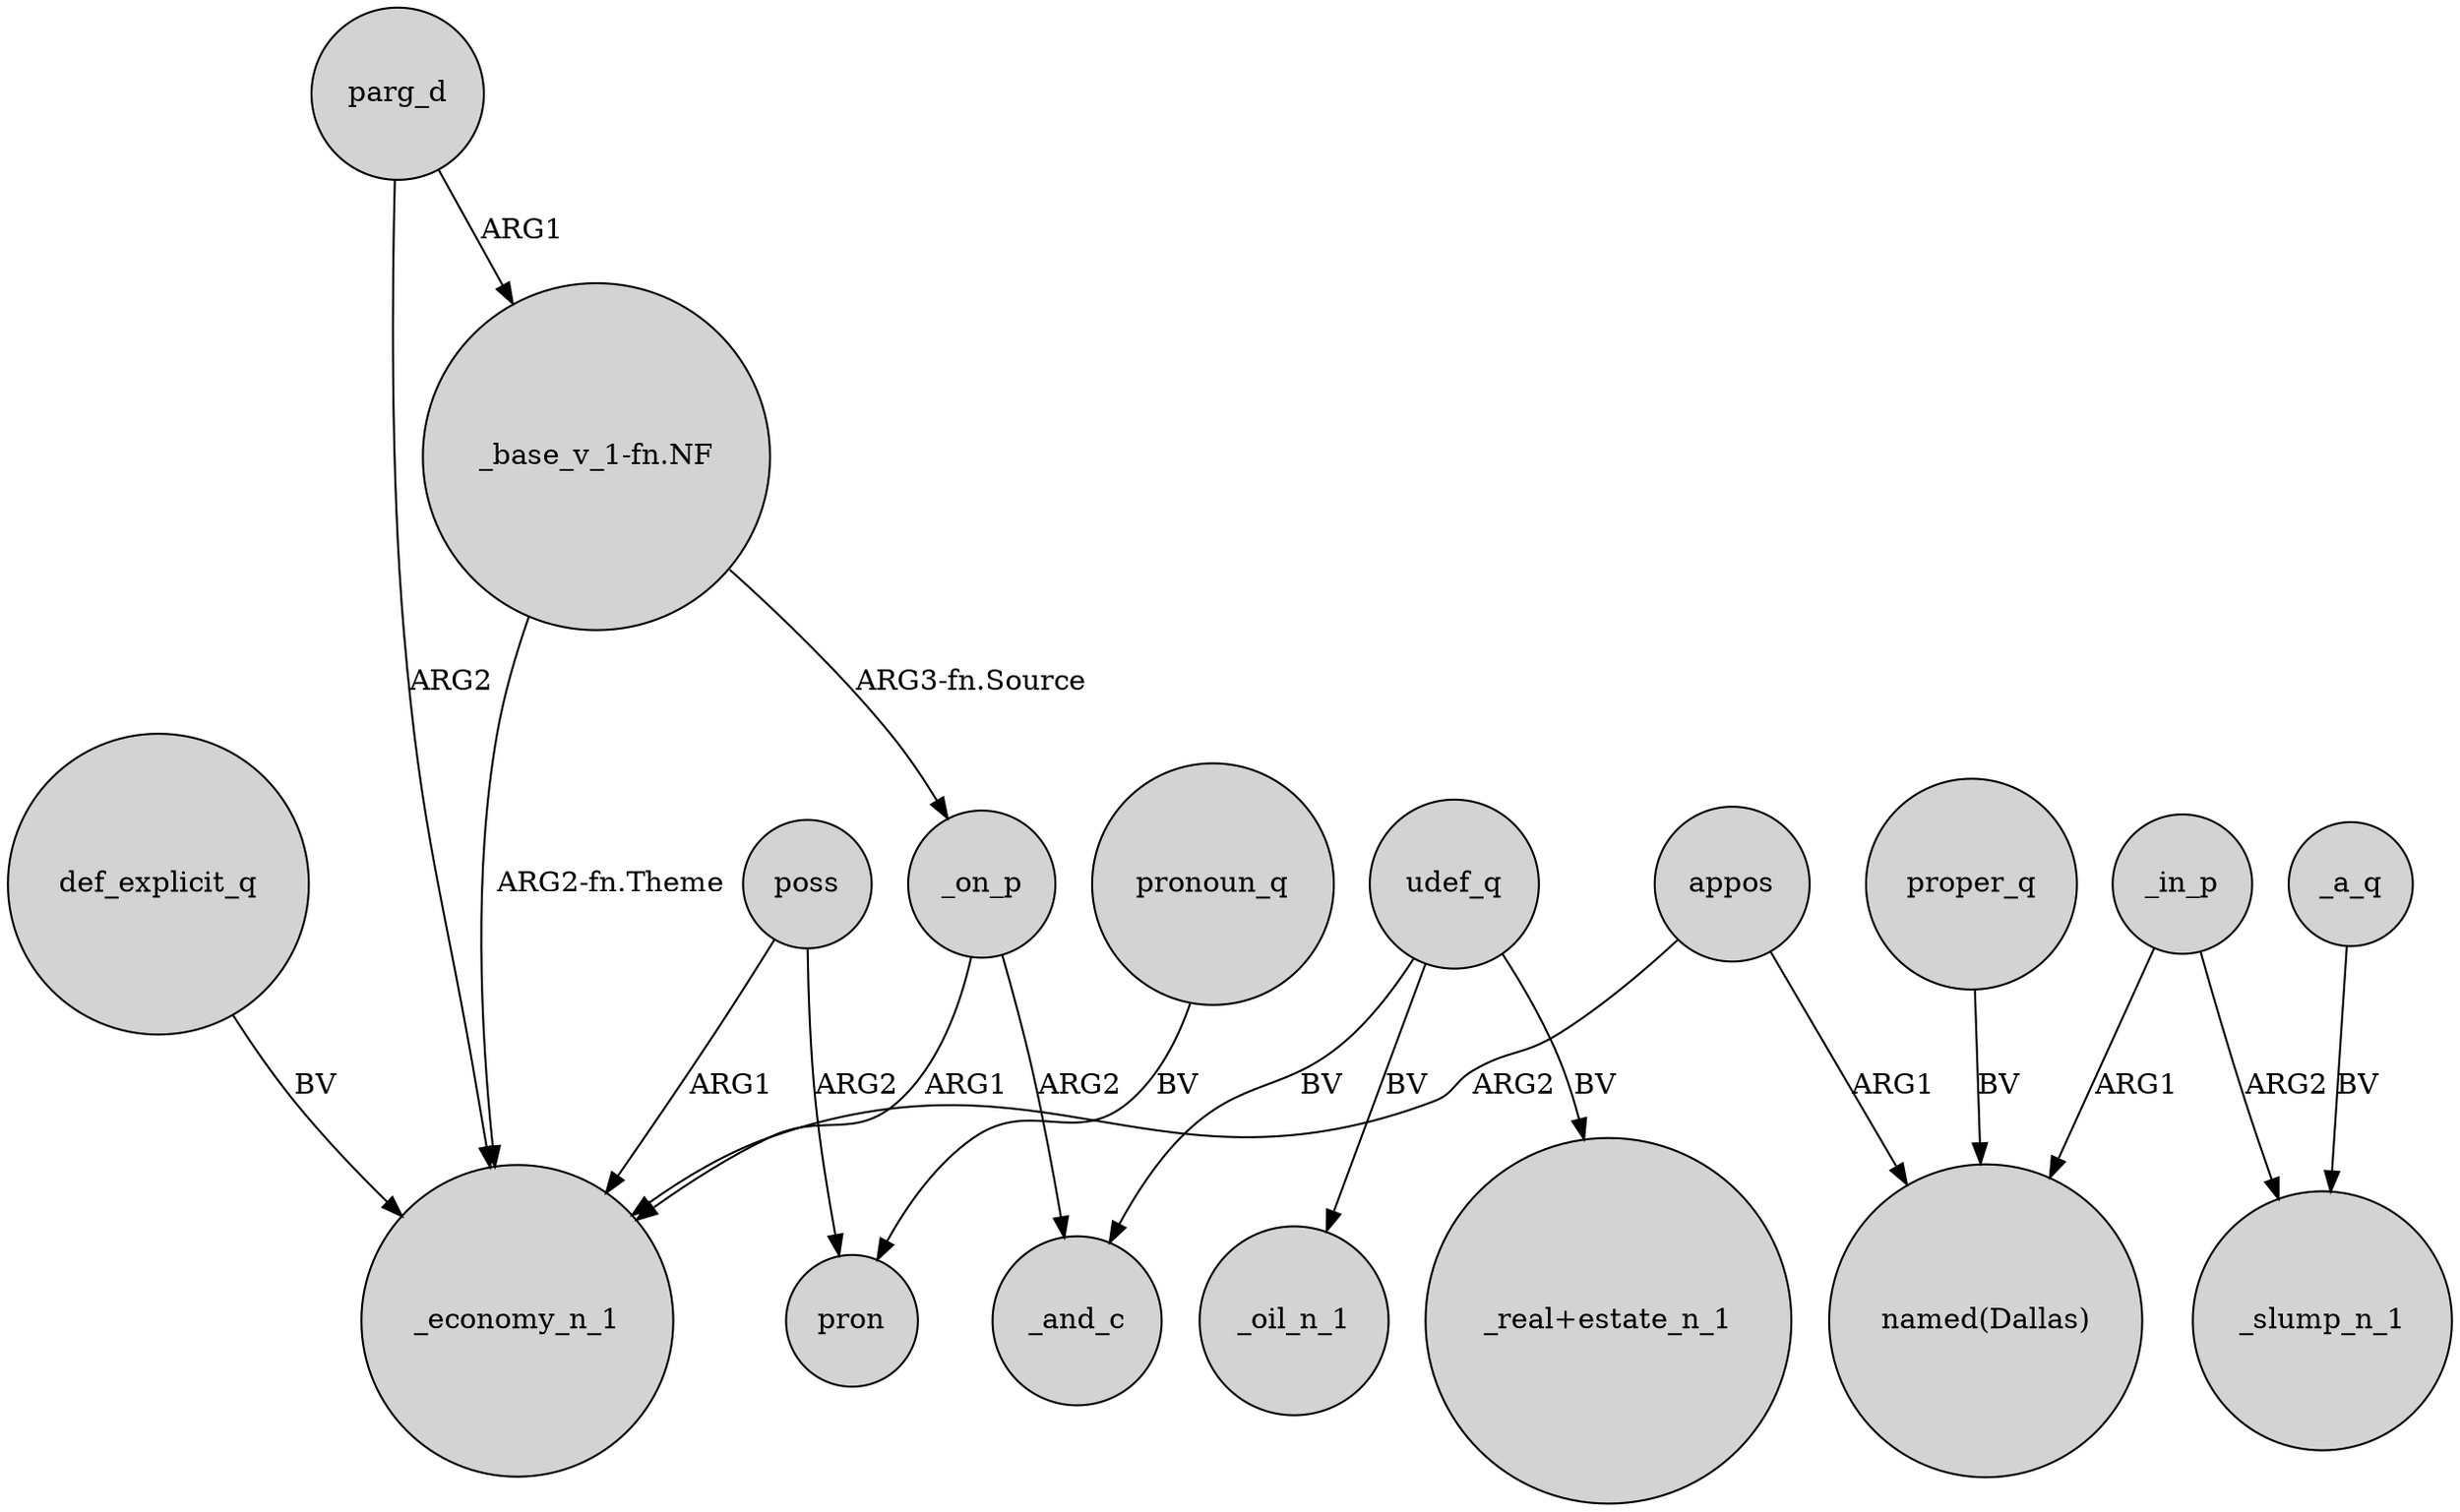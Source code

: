 digraph {
	node [shape=circle style=filled]
	parg_d -> _economy_n_1 [label=ARG2]
	poss -> pron [label=ARG2]
	"_base_v_1-fn.NF" -> _economy_n_1 [label="ARG2-fn.Theme"]
	def_explicit_q -> _economy_n_1 [label=BV]
	"_base_v_1-fn.NF" -> _on_p [label="ARG3-fn.Source"]
	poss -> _economy_n_1 [label=ARG1]
	appos -> "named(Dallas)" [label=ARG1]
	pronoun_q -> pron [label=BV]
	_in_p -> _slump_n_1 [label=ARG2]
	udef_q -> "_real+estate_n_1" [label=BV]
	appos -> _economy_n_1 [label=ARG2]
	udef_q -> _oil_n_1 [label=BV]
	_on_p -> _and_c [label=ARG2]
	proper_q -> "named(Dallas)" [label=BV]
	_a_q -> _slump_n_1 [label=BV]
	udef_q -> _and_c [label=BV]
	parg_d -> "_base_v_1-fn.NF" [label=ARG1]
	_in_p -> "named(Dallas)" [label=ARG1]
	_on_p -> _economy_n_1 [label=ARG1]
}
